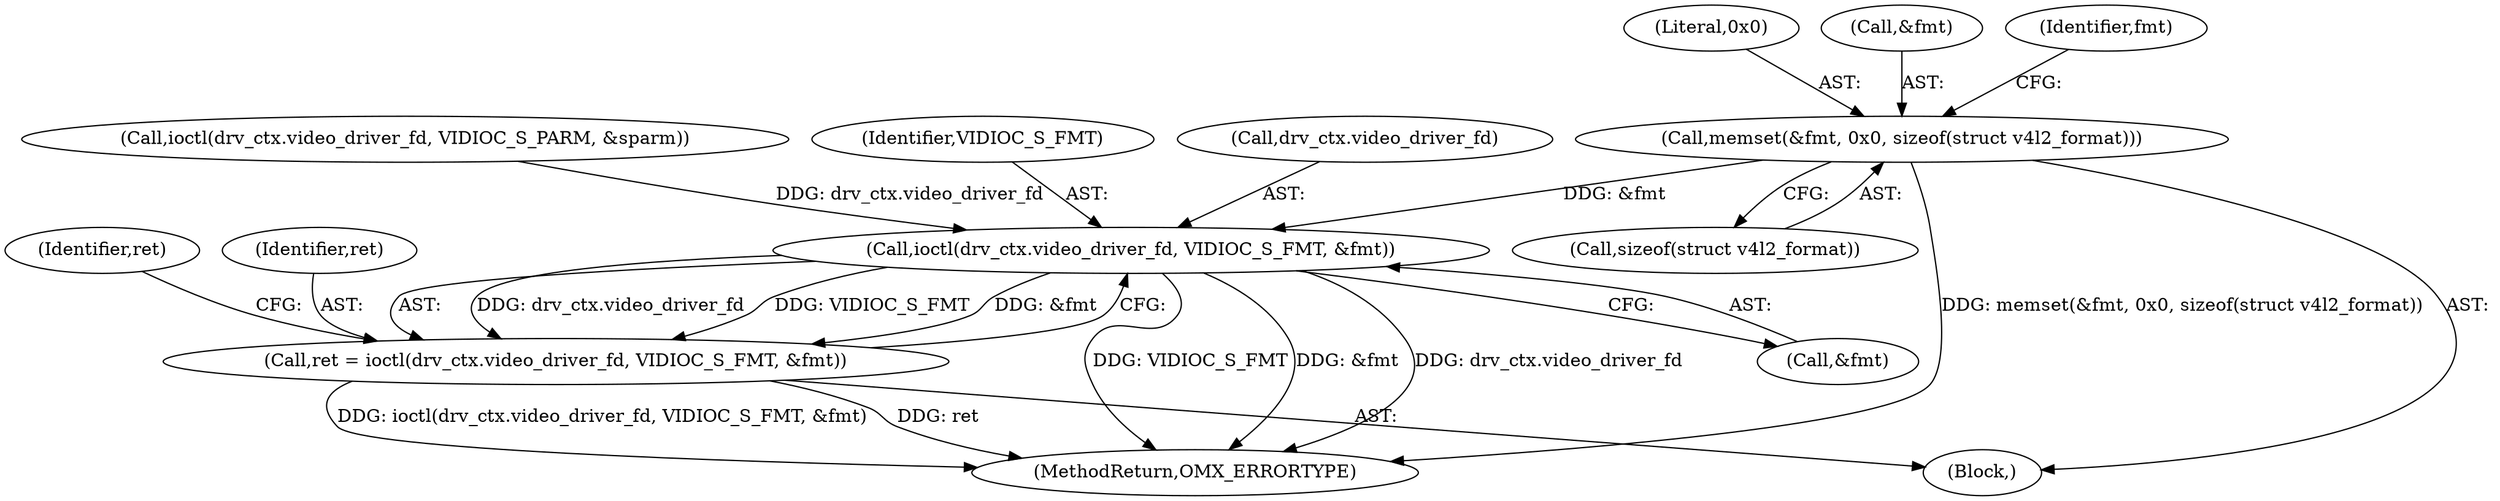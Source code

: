 digraph "0_Android_46e305be6e670a5a0041b0b4861122a0f1aabefa_2@API" {
"1001095" [label="(Call,memset(&fmt, 0x0, sizeof(struct v4l2_format)))"];
"1001159" [label="(Call,ioctl(drv_ctx.video_driver_fd, VIDIOC_S_FMT, &fmt))"];
"1001157" [label="(Call,ret = ioctl(drv_ctx.video_driver_fd, VIDIOC_S_FMT, &fmt))"];
"1001167" [label="(Identifier,ret)"];
"1001098" [label="(Literal,0x0)"];
"1001159" [label="(Call,ioctl(drv_ctx.video_driver_fd, VIDIOC_S_FMT, &fmt))"];
"1000964" [label="(Call,ioctl(drv_ctx.video_driver_fd, VIDIOC_S_PARM, &sparm))"];
"1001095" [label="(Call,memset(&fmt, 0x0, sizeof(struct v4l2_format)))"];
"1001096" [label="(Call,&fmt)"];
"1001099" [label="(Call,sizeof(struct v4l2_format))"];
"1001157" [label="(Call,ret = ioctl(drv_ctx.video_driver_fd, VIDIOC_S_FMT, &fmt))"];
"1003102" [label="(MethodReturn,OMX_ERRORTYPE)"];
"1001163" [label="(Identifier,VIDIOC_S_FMT)"];
"1001164" [label="(Call,&fmt)"];
"1001158" [label="(Identifier,ret)"];
"1001058" [label="(Block,)"];
"1001160" [label="(Call,drv_ctx.video_driver_fd)"];
"1001103" [label="(Identifier,fmt)"];
"1001095" -> "1001058"  [label="AST: "];
"1001095" -> "1001099"  [label="CFG: "];
"1001096" -> "1001095"  [label="AST: "];
"1001098" -> "1001095"  [label="AST: "];
"1001099" -> "1001095"  [label="AST: "];
"1001103" -> "1001095"  [label="CFG: "];
"1001095" -> "1003102"  [label="DDG: memset(&fmt, 0x0, sizeof(struct v4l2_format))"];
"1001095" -> "1001159"  [label="DDG: &fmt"];
"1001159" -> "1001157"  [label="AST: "];
"1001159" -> "1001164"  [label="CFG: "];
"1001160" -> "1001159"  [label="AST: "];
"1001163" -> "1001159"  [label="AST: "];
"1001164" -> "1001159"  [label="AST: "];
"1001157" -> "1001159"  [label="CFG: "];
"1001159" -> "1003102"  [label="DDG: VIDIOC_S_FMT"];
"1001159" -> "1003102"  [label="DDG: &fmt"];
"1001159" -> "1003102"  [label="DDG: drv_ctx.video_driver_fd"];
"1001159" -> "1001157"  [label="DDG: drv_ctx.video_driver_fd"];
"1001159" -> "1001157"  [label="DDG: VIDIOC_S_FMT"];
"1001159" -> "1001157"  [label="DDG: &fmt"];
"1000964" -> "1001159"  [label="DDG: drv_ctx.video_driver_fd"];
"1001157" -> "1001058"  [label="AST: "];
"1001158" -> "1001157"  [label="AST: "];
"1001167" -> "1001157"  [label="CFG: "];
"1001157" -> "1003102"  [label="DDG: ioctl(drv_ctx.video_driver_fd, VIDIOC_S_FMT, &fmt)"];
"1001157" -> "1003102"  [label="DDG: ret"];
}

